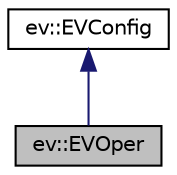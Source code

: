 digraph "ev::EVOper"
{
 // LATEX_PDF_SIZE
  edge [fontname="Helvetica",fontsize="10",labelfontname="Helvetica",labelfontsize="10"];
  node [fontname="Helvetica",fontsize="10",shape=record];
  Node1 [label="ev::EVOper",height=0.2,width=0.4,color="black", fillcolor="grey75", style="filled", fontcolor="black",tooltip=" "];
  Node2 -> Node1 [dir="back",color="midnightblue",fontsize="10",style="solid",fontname="Helvetica"];
  Node2 [label="ev::EVConfig",height=0.2,width=0.4,color="black", fillcolor="white", style="filled",URL="$classev_1_1EVConfig.html",tooltip="easyVim 指令配置类"];
}

